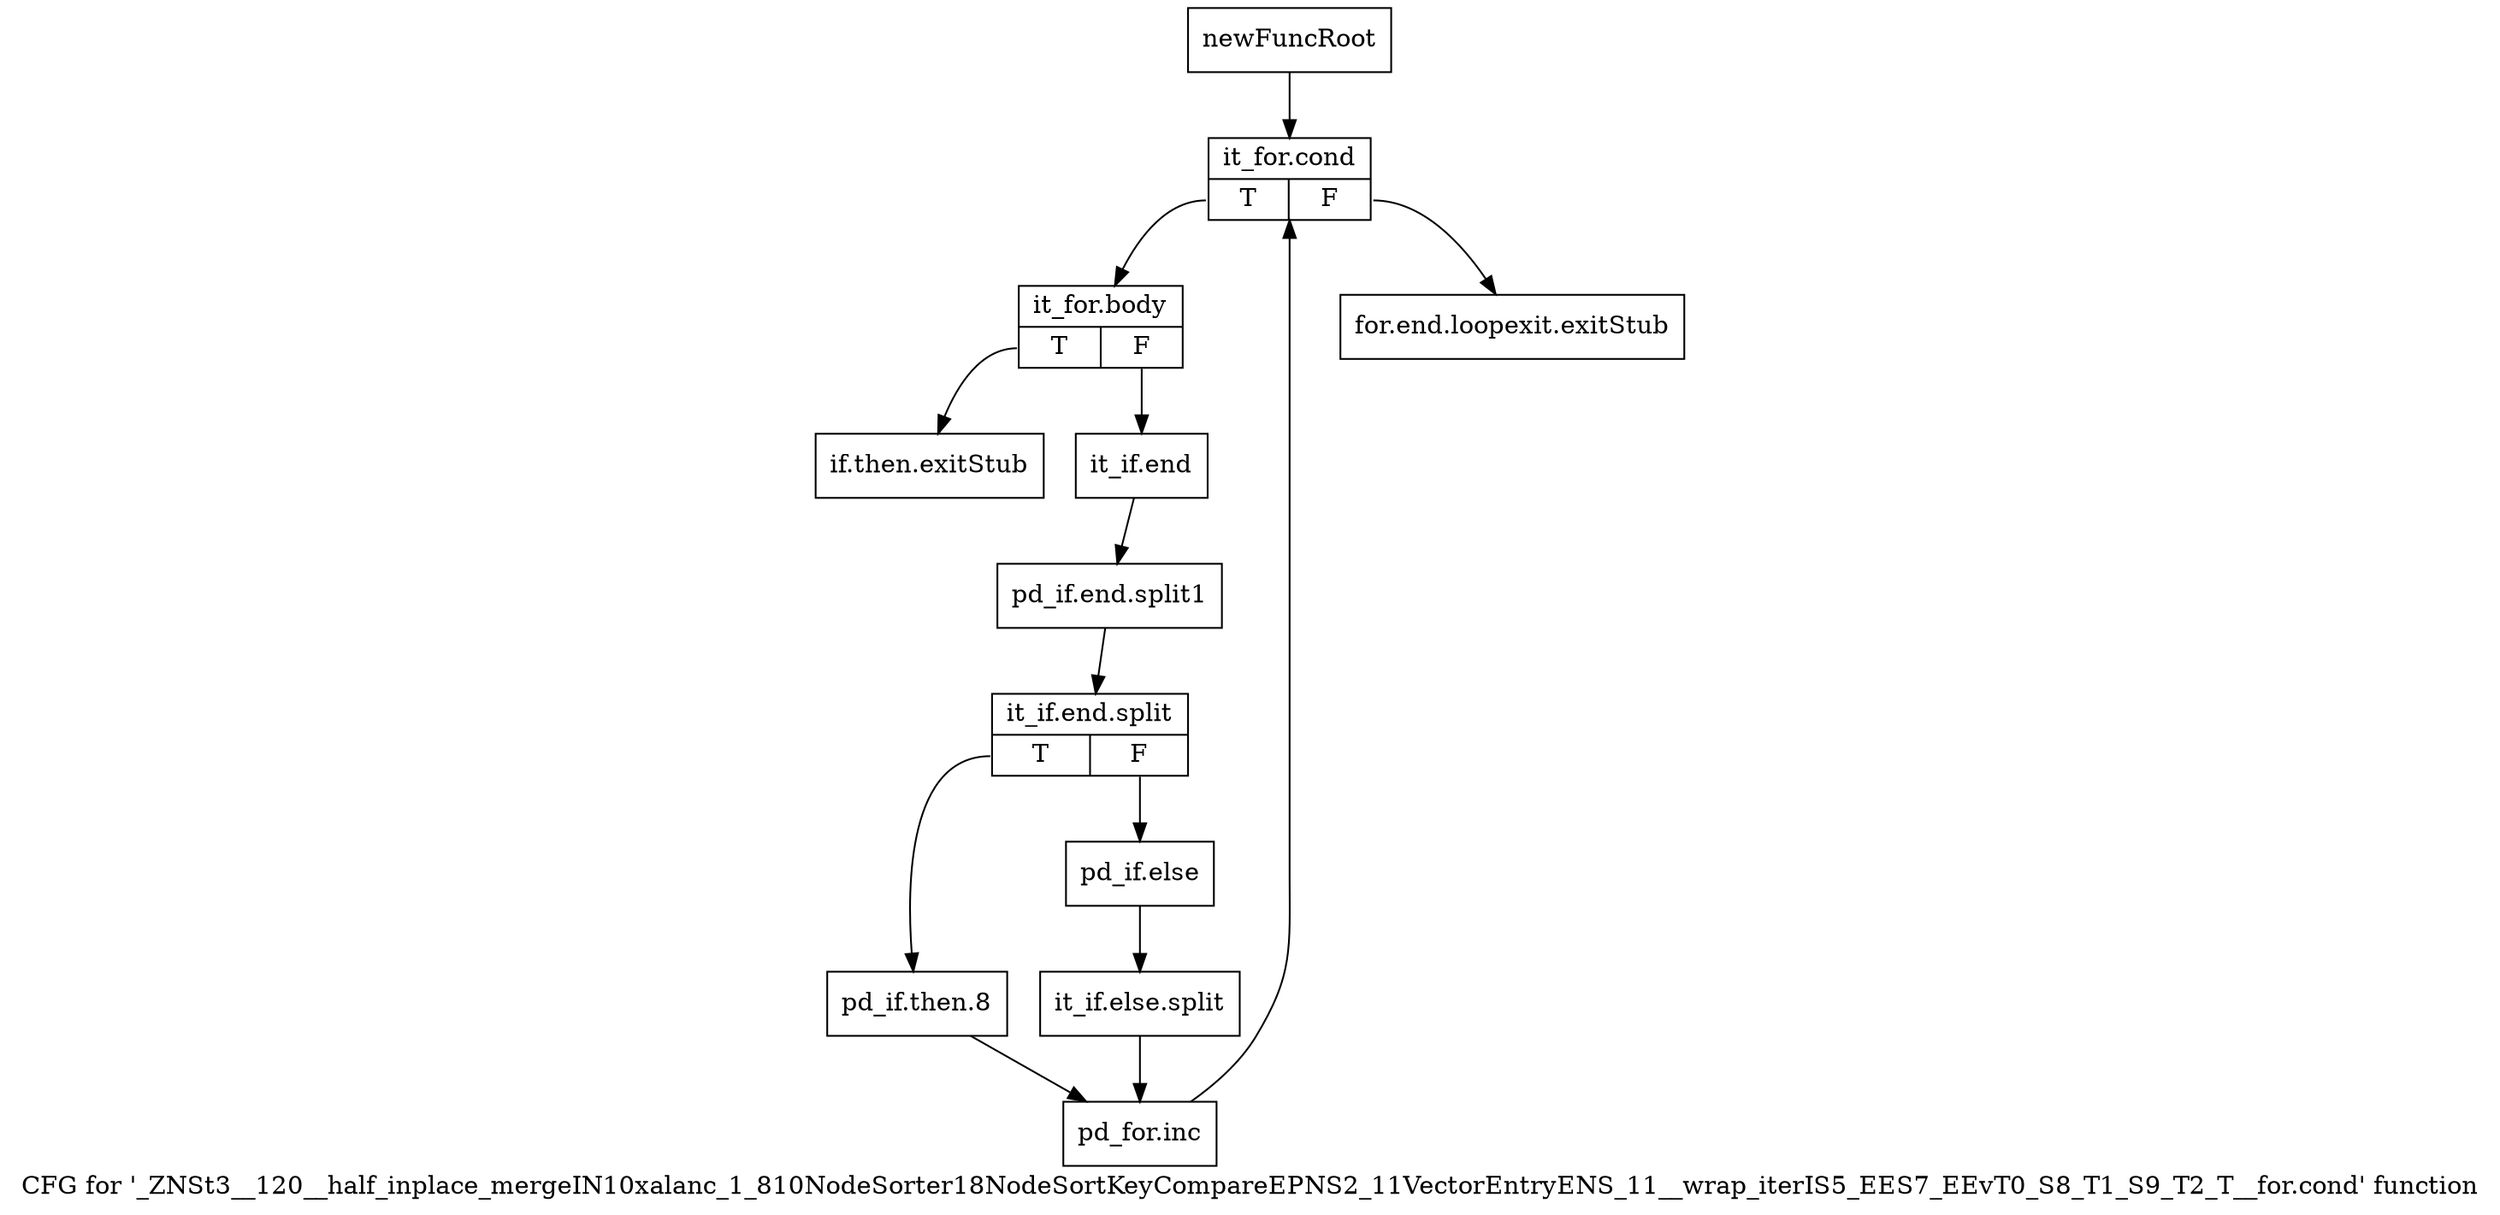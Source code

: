 digraph "CFG for '_ZNSt3__120__half_inplace_mergeIN10xalanc_1_810NodeSorter18NodeSortKeyCompareEPNS2_11VectorEntryENS_11__wrap_iterIS5_EES7_EEvT0_S8_T1_S9_T2_T__for.cond' function" {
	label="CFG for '_ZNSt3__120__half_inplace_mergeIN10xalanc_1_810NodeSorter18NodeSortKeyCompareEPNS2_11VectorEntryENS_11__wrap_iterIS5_EES7_EEvT0_S8_T1_S9_T2_T__for.cond' function";

	Node0x9fad3f0 [shape=record,label="{newFuncRoot}"];
	Node0x9fad3f0 -> Node0x9fad4e0;
	Node0x9fad440 [shape=record,label="{for.end.loopexit.exitStub}"];
	Node0x9fad490 [shape=record,label="{if.then.exitStub}"];
	Node0x9fad4e0 [shape=record,label="{it_for.cond|{<s0>T|<s1>F}}"];
	Node0x9fad4e0:s0 -> Node0x9fad530;
	Node0x9fad4e0:s1 -> Node0x9fad440;
	Node0x9fad530 [shape=record,label="{it_for.body|{<s0>T|<s1>F}}"];
	Node0x9fad530:s0 -> Node0x9fad490;
	Node0x9fad530:s1 -> Node0x9fad580;
	Node0x9fad580 [shape=record,label="{it_if.end}"];
	Node0x9fad580 -> Node0xd0ef3a0;
	Node0xd0ef3a0 [shape=record,label="{pd_if.end.split1}"];
	Node0xd0ef3a0 -> Node0xd0eef00;
	Node0xd0eef00 [shape=record,label="{it_if.end.split|{<s0>T|<s1>F}}"];
	Node0xd0eef00:s0 -> Node0x9fad620;
	Node0xd0eef00:s1 -> Node0x9fad5d0;
	Node0x9fad5d0 [shape=record,label="{pd_if.else}"];
	Node0x9fad5d0 -> Node0xd0eeff0;
	Node0xd0eeff0 [shape=record,label="{it_if.else.split}"];
	Node0xd0eeff0 -> Node0x9fad670;
	Node0x9fad620 [shape=record,label="{pd_if.then.8}"];
	Node0x9fad620 -> Node0x9fad670;
	Node0x9fad670 [shape=record,label="{pd_for.inc}"];
	Node0x9fad670 -> Node0x9fad4e0;
}
